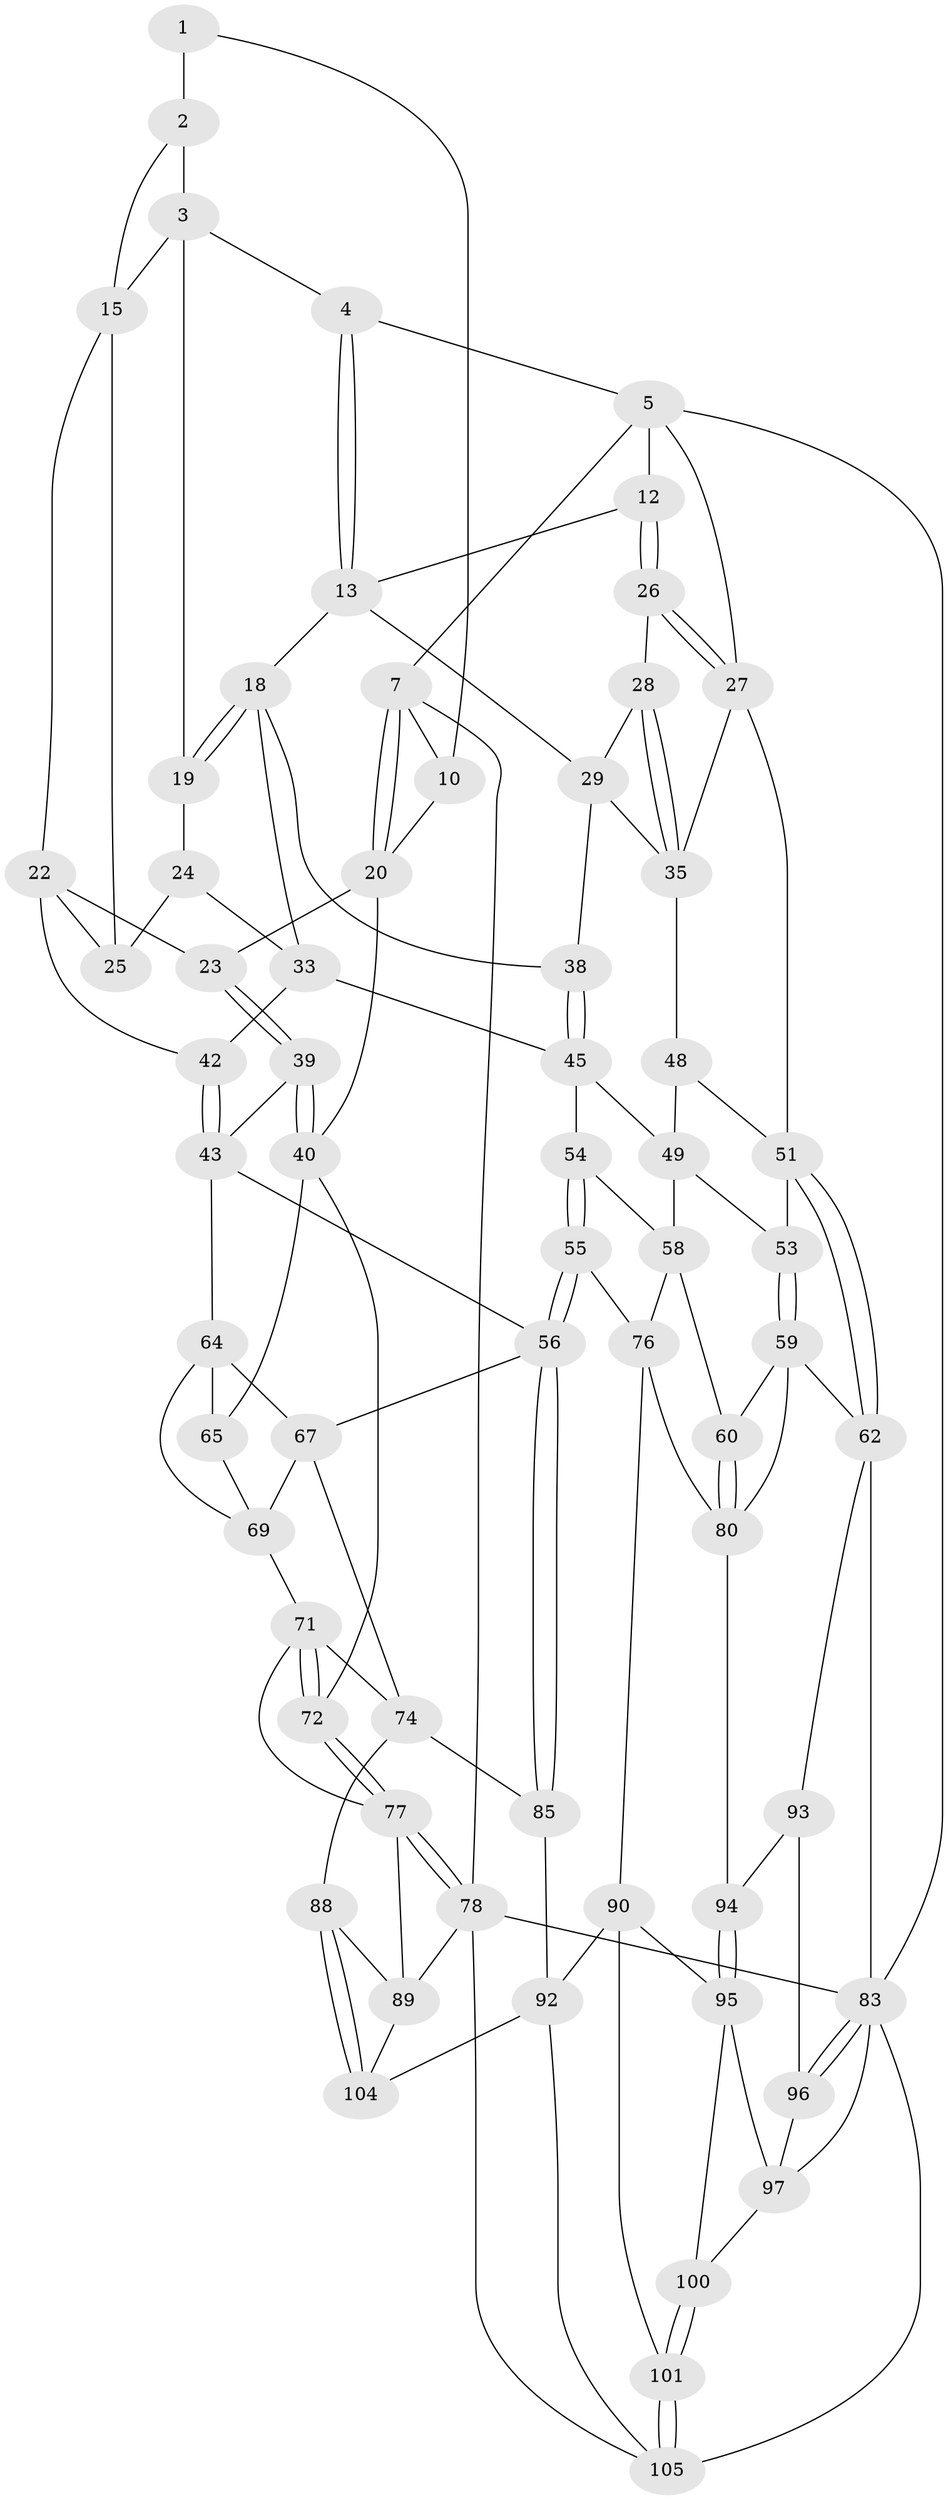 // original degree distribution, {3: 0.018691588785046728, 4: 0.2523364485981308, 6: 0.22429906542056074, 5: 0.5046728971962616}
// Generated by graph-tools (version 1.1) at 2025/11/02/27/25 16:11:59]
// undirected, 66 vertices, 143 edges
graph export_dot {
graph [start="1"]
  node [color=gray90,style=filled];
  1 [pos="+0.19788931293109446+0",super="+9"];
  2 [pos="+0.34081597083132026+0",super="+11"];
  3 [pos="+0.4871135274505877+0",super="+14"];
  4 [pos="+0.6581655889327745+0"];
  5 [pos="+0.8211610971764877+0",super="+6"];
  7 [pos="+0+0",super="+8"];
  10 [pos="+0.06764771410273267+0.08438915966247944"];
  12 [pos="+0.9005667721021796+0.11872802574028733"];
  13 [pos="+0.7264720617244195+0.08616125959912689",super="+17"];
  15 [pos="+0.24431579017914584+0.14416756616562573",super="+16"];
  18 [pos="+0.5647340672601566+0.1626999086101425",super="+32"];
  19 [pos="+0.46596933697493575+0"];
  20 [pos="+0+0.05748104907971726",super="+21"];
  22 [pos="+0.19350671208122625+0.2027606019896689",super="+34"];
  23 [pos="+0.15613351057874547+0.20087031852779277"];
  24 [pos="+0.4230422873543416+0.12599541589059704",super="+30"];
  25 [pos="+0.33905997132232657+0.16353485612977292",super="+31"];
  26 [pos="+0.9042239139395761+0.1225265097998237"];
  27 [pos="+1+0",super="+36"];
  28 [pos="+0.9133269996639123+0.15320132576546075"];
  29 [pos="+0.7376226558651504+0.23007564012929518",super="+37"];
  33 [pos="+0.48143244848192734+0.2554740361938669",super="+41"];
  35 [pos="+0.982046506078848+0.2286617395479444",super="+47"];
  38 [pos="+0.6088115671947238+0.2771307057227635"];
  39 [pos="+0+0.3138276472426324"];
  40 [pos="+0+0.32171568778881793",super="+66"];
  42 [pos="+0.26979080064812083+0.38574092163482265"];
  43 [pos="+0.26908376504903686+0.3879540116518303",super="+44"];
  45 [pos="+0.5813749741234231+0.3767113188946945",super="+46"];
  48 [pos="+0.7767797031049499+0.37365038932846906"];
  49 [pos="+0.7703391695927521+0.3895071285605855",super="+50"];
  51 [pos="+1+0.3730146679743723",super="+52"];
  53 [pos="+0.847709950178359+0.48258712114728647"];
  54 [pos="+0.5223722785910554+0.46645409950047884"];
  55 [pos="+0.46053196646064626+0.5668805060885361"];
  56 [pos="+0.4086402806809049+0.5861879905015192",super="+57"];
  58 [pos="+0.7102622791401119+0.4874935212448965",super="+61"];
  59 [pos="+0.8725976768693728+0.5410465972109639",super="+63"];
  60 [pos="+0.7486722361054985+0.5694717278764895"];
  62 [pos="+1+0.4884522236348598",super="+84"];
  64 [pos="+0.1888808965714122+0.4307137438727759",super="+68"];
  65 [pos="+0.09240053874588797+0.4999507119358895"];
  67 [pos="+0.17839243205517552+0.5877999605756927",super="+73"];
  69 [pos="+0.11639220195887057+0.5413617107551963",super="+70"];
  71 [pos="+0.07758370287552772+0.5708411498548595",super="+75"];
  72 [pos="+0+0.5331756435546946"];
  74 [pos="+0.15968996020378493+0.6265273964281861",super="+86"];
  76 [pos="+0.5997817517195935+0.619294191584903",super="+81"];
  77 [pos="+0+0.8166850160908046",super="+87"];
  78 [pos="+0+1",super="+79"];
  80 [pos="+0.7829919685045562+0.6792982456449242",super="+82"];
  83 [pos="+1+0.8309748229326311",super="+107"];
  85 [pos="+0.36137619582107944+0.7378434814055811"];
  88 [pos="+0.28362552999364826+0.7952129047040845"];
  89 [pos="+0.20985478991445825+0.8047361537075717",super="+102"];
  90 [pos="+0.629800638403513+0.7942403058464931",super="+91"];
  92 [pos="+0.4952411982206827+0.8229070149905757",super="+103"];
  93 [pos="+0.8773789072644526+0.7581056484856463"];
  94 [pos="+0.8737800526587468+0.7532104530266819"];
  95 [pos="+0.6947935832794829+0.835418527055744",super="+99"];
  96 [pos="+0.8736733395068895+0.9165306687406951"];
  97 [pos="+0.8717950545949983+0.9199683841407124",super="+98"];
  100 [pos="+0.6202421852347428+1"];
  101 [pos="+0.6144743296872858+1"];
  104 [pos="+0.2882054974984898+0.898362102380873"];
  105 [pos="+0.6113599484873918+1",super="+106"];
  1 -- 2 [weight=2];
  1 -- 10;
  2 -- 3;
  2 -- 15;
  3 -- 4;
  3 -- 19;
  3 -- 15;
  4 -- 5;
  4 -- 13;
  4 -- 13;
  5 -- 12;
  5 -- 27;
  5 -- 83;
  5 -- 7;
  7 -- 20;
  7 -- 20;
  7 -- 10;
  7 -- 78;
  10 -- 20;
  12 -- 13;
  12 -- 26;
  12 -- 26;
  13 -- 18;
  13 -- 29;
  15 -- 25;
  15 -- 22;
  18 -- 19;
  18 -- 19;
  18 -- 33;
  18 -- 38;
  19 -- 24;
  20 -- 40;
  20 -- 23;
  22 -- 23;
  22 -- 42;
  22 -- 25;
  23 -- 39;
  23 -- 39;
  24 -- 25 [weight=2];
  24 -- 33;
  26 -- 27;
  26 -- 27;
  26 -- 28;
  27 -- 51;
  27 -- 35;
  28 -- 29;
  28 -- 35;
  28 -- 35;
  29 -- 35;
  29 -- 38;
  33 -- 42;
  33 -- 45;
  35 -- 48;
  38 -- 45;
  38 -- 45;
  39 -- 40;
  39 -- 40;
  39 -- 43;
  40 -- 65;
  40 -- 72;
  42 -- 43;
  42 -- 43;
  43 -- 56;
  43 -- 64;
  45 -- 54;
  45 -- 49;
  48 -- 49;
  48 -- 51;
  49 -- 53;
  49 -- 58;
  51 -- 62;
  51 -- 62;
  51 -- 53;
  53 -- 59;
  53 -- 59;
  54 -- 55;
  54 -- 55;
  54 -- 58;
  55 -- 56;
  55 -- 56;
  55 -- 76;
  56 -- 85;
  56 -- 85;
  56 -- 67;
  58 -- 60;
  58 -- 76;
  59 -- 60;
  59 -- 80;
  59 -- 62;
  60 -- 80;
  60 -- 80;
  62 -- 83;
  62 -- 93;
  64 -- 65;
  64 -- 67;
  64 -- 69;
  65 -- 69;
  67 -- 74;
  67 -- 69;
  69 -- 71;
  71 -- 72;
  71 -- 72;
  71 -- 74;
  71 -- 77;
  72 -- 77;
  72 -- 77;
  74 -- 88;
  74 -- 85;
  76 -- 80;
  76 -- 90;
  77 -- 78;
  77 -- 78;
  77 -- 89;
  78 -- 89;
  78 -- 105;
  78 -- 83;
  80 -- 94;
  83 -- 96;
  83 -- 96;
  83 -- 97;
  83 -- 105;
  85 -- 92;
  88 -- 89;
  88 -- 104;
  88 -- 104;
  89 -- 104;
  90 -- 95;
  90 -- 92;
  90 -- 101;
  92 -- 104;
  92 -- 105;
  93 -- 94;
  93 -- 96;
  94 -- 95;
  94 -- 95;
  95 -- 97;
  95 -- 100;
  96 -- 97;
  97 -- 100;
  100 -- 101;
  100 -- 101;
  101 -- 105;
  101 -- 105;
}
